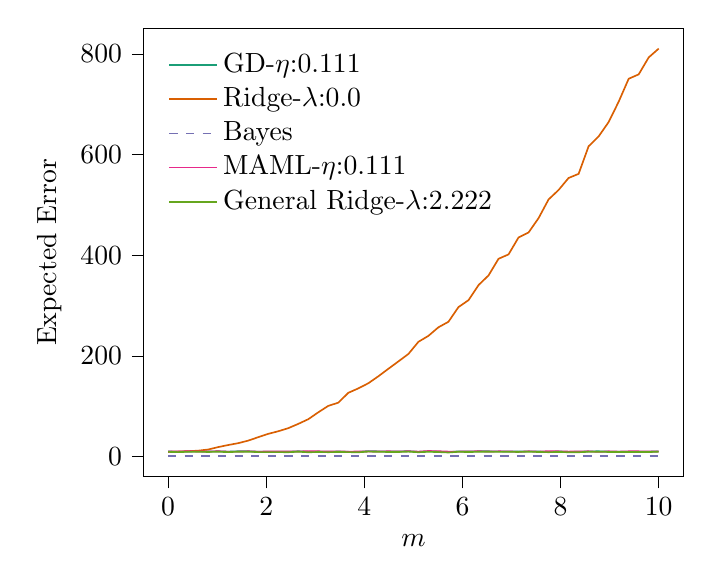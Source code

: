% This file was created with tikzplotlib v0.10.1.
\begin{tikzpicture}

\definecolor{chocolate217952}{RGB}{217,95,2}
\definecolor{darkcyan27158119}{RGB}{27,158,119}
\definecolor{darkgray176}{RGB}{176,176,176}
\definecolor{deeppink23141138}{RGB}{231,41,138}
\definecolor{lightslategray117112179}{RGB}{117,112,179}
\definecolor{olivedrab10216630}{RGB}{102,166,30}

\begin{axis}[
legend cell align={left},
legend style={
  fill opacity=0.8,
  draw opacity=1,
  text opacity=1,
  at={(0.03,0.97)},
  anchor=north west,
  draw=none
},
tick align=outside,
tick pos=left,
x grid style={darkgray176},
xlabel={\(\displaystyle m\)},
xmin=-0.5, xmax=10.5,
xtick style={color=black},
y grid style={darkgray176},
ylabel={Expected Error},
ymin=-39.467, ymax=850.796,
ytick style={color=black}
]
\addplot [semithick, darkcyan27158119]
table {%
0 10.279
0.204 9.935
0.408 10.396
0.612 10.563
0.816 10.298
1.02 10.722
1.224 9.991
1.429 10.755
1.633 10.8
1.837 9.833
2.041 10.133
2.245 9.78
2.449 9.686
2.653 10.787
2.857 9.602
3.061 10.189
3.265 9.754
3.469 10.287
3.673 9.654
3.878 9.466
4.082 11.137
4.286 10.539
4.49 10.338
4.694 10.182
4.898 11.011
5.102 9.518
5.306 10.746
5.51 10.001
5.714 8.982
5.918 10.527
6.122 10.172
6.327 10.712
6.531 10.651
6.735 10.545
6.939 10.32
7.143 10.245
7.347 10.577
7.551 10.267
7.755 9.557
7.959 10.463
8.163 9.558
8.367 9.721
8.571 10.522
8.776 10.691
8.98 10.104
9.184 10.07
9.388 9.979
9.592 10.014
9.796 10.007
10 10.547
};
\addlegendentry{GD-$\eta$:0.111}
\addplot [semithick, chocolate217952]
table {%
0 9.41
0.204 10.112
0.408 10.958
0.612 11.958
0.816 14.238
1.02 19.037
1.224 23.161
1.429 26.847
1.633 31.896
1.837 38.739
2.041 45.361
2.245 50.501
2.449 56.618
2.653 65.137
2.857 74.417
3.061 88.14
3.265 100.93
3.469 107.26
3.673 126.828
3.878 135.687
4.082 145.875
4.286 159.703
4.49 174.542
4.694 189.205
4.898 203.98
5.102 228.094
5.306 239.976
5.51 256.954
5.714 267.879
5.918 297.02
6.122 310.711
6.327 340.725
6.531 359.926
6.735 392.966
6.939 401.668
7.143 435.35
7.347 445.18
7.551 473.696
7.755 510.773
7.959 529.561
8.163 553.426
8.367 561.574
8.571 616.323
8.776 636.01
8.98 664.569
9.184 704.913
9.388 750.442
9.592 759.162
9.796 792.82
10 810.33
};
\addlegendentry{Ridge-$\lambda$:0.0}
\addplot [semithick, lightslategray117112179, dashed]
table {%
0 1.0
0.204 1.0
0.408 1.0
0.612 1.0
0.816 1.0
1.02 1.0
1.224 1.0
1.429 1.0
1.633 1.0
1.837 1.0
2.041 1.0
2.245 1.0
2.449 1.0
2.653 1.0
2.857 1.0
3.061 1.0
3.265 1.0
3.469 1.0
3.673 1.0
3.878 1.0
4.082 1.0
4.286 1.0
4.49 1.0
4.694 1.0
4.898 1.0
5.102 1.0
5.306 1.0
5.51 1.0
5.714 1.0
5.918 1.0
6.122 1.0
6.327 1.0
6.531 1.0
6.735 1.0
6.939 1.0
7.143 1.0
7.347 1.0
7.551 1.0
7.755 1.0
7.959 1.0
8.163 1.0
8.367 1.0
8.571 1.0
8.776 1.0
8.98 1.0
9.184 1.0
9.388 1.0
9.592 1.0
9.796 1.0
10 1.0
};
\addlegendentry{Bayes}
\addplot [semithick, deeppink23141138]
table {%
0 10.38
0.204 10.311
0.408 10.832
0.612 10.317
0.816 10.242
1.02 10.814
1.224 9.97
1.429 10.126
1.633 10.703
1.837 9.987
2.041 10.326
2.245 10.359
2.449 10.571
2.653 10.243
2.857 11.112
3.061 10.711
3.265 10.288
3.469 10.566
3.673 9.959
3.878 10.313
4.082 10.471
4.286 10.288
4.49 10.742
4.694 10.283
4.898 10.788
5.102 10.026
5.306 11.268
5.51 10.834
5.714 10.075
5.918 10.112
6.122 10.354
6.327 10.848
6.531 10.19
6.735 10.659
6.939 10.569
7.143 9.606
7.347 10.717
7.551 9.984
7.755 10.993
7.959 10.667
8.163 10.115
8.367 10.502
8.571 10.668
8.776 9.48
8.98 10.702
9.184 10.033
9.388 10.678
9.592 10.655
9.796 10.252
10 10.436
};
\addlegendentry{MAML-$\eta$:0.111}
\addplot [semithick, olivedrab10216630]
table {%
0 9.579
0.204 9.097
0.408 9.719
0.612 9.782
0.816 9.375
1.02 9.87
1.224 9.08
1.429 9.884
1.633 9.946
1.837 9.087
2.041 9.084
2.245 9.081
2.449 8.867
2.653 9.919
2.857 8.747
3.061 9.329
3.265 8.914
3.469 9.362
3.673 9.058
3.878 8.742
4.082 10.137
4.286 9.694
4.49 9.372
4.694 9.36
4.898 10.027
5.102 8.812
5.306 9.756
5.51 9.162
5.714 8.312
5.918 9.712
6.122 9.254
6.327 9.718
6.531 9.732
6.735 9.47
6.939 9.527
7.143 9.444
7.347 9.807
7.551 9.365
7.755 8.913
7.959 9.43
8.163 8.808
8.367 8.843
8.571 9.737
8.776 9.966
8.98 9.344
9.184 9.254
9.388 9.392
9.592 9.328
9.796 9.28
10 9.794
};
\addlegendentry{General Ridge-$\lambda$:2.222}
\end{axis}

\end{tikzpicture}
